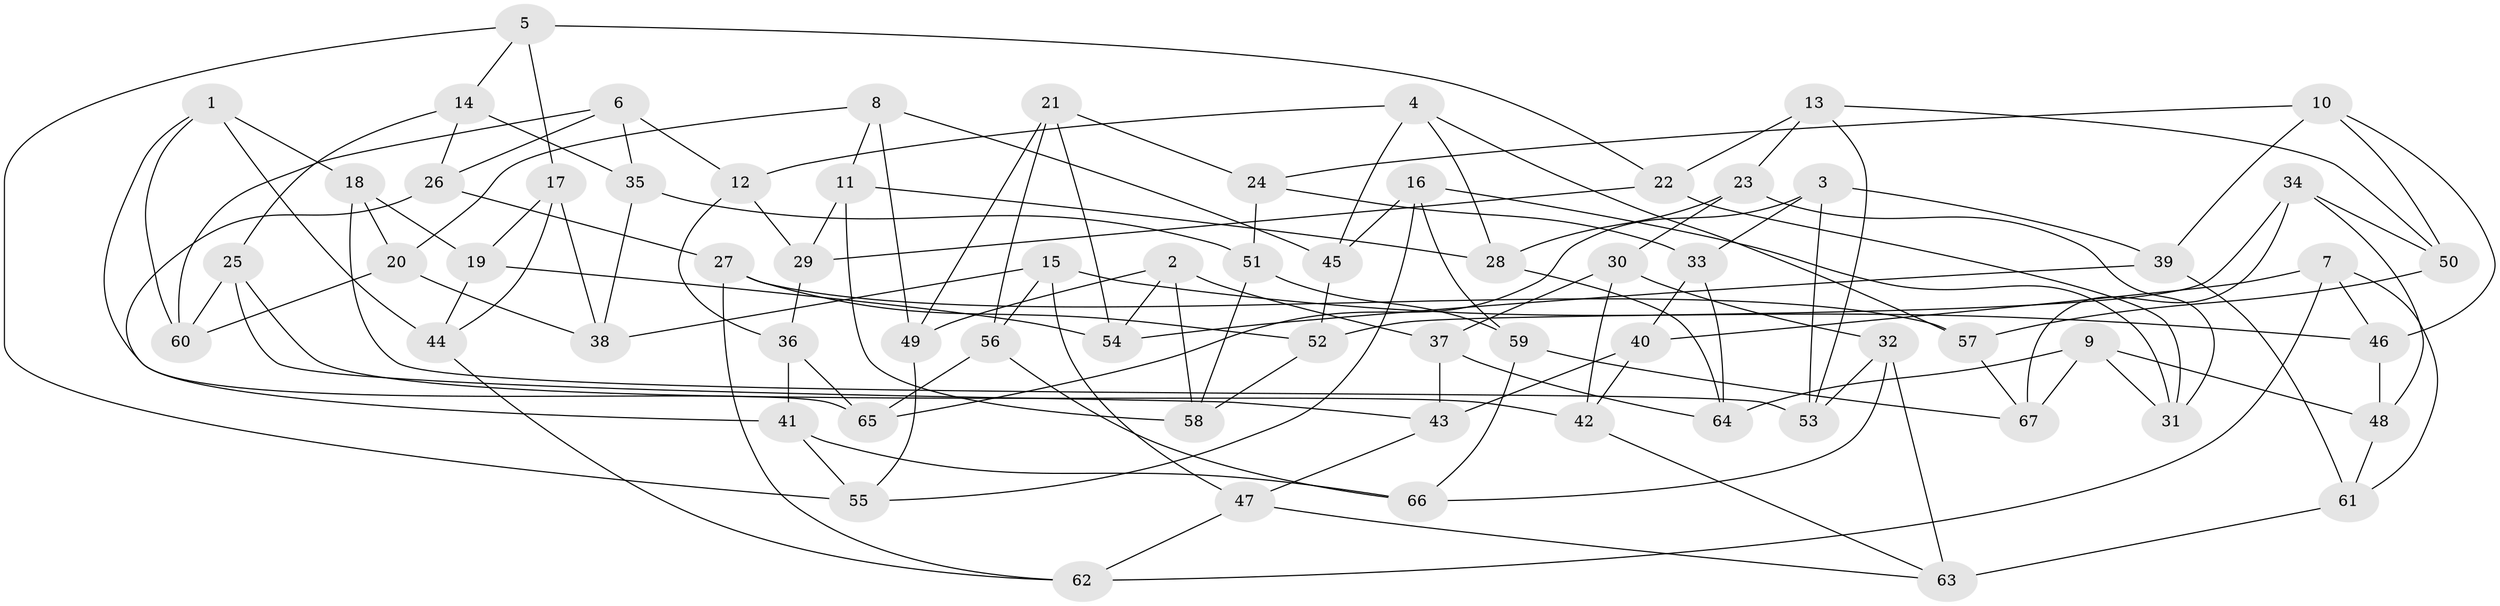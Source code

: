 // Generated by graph-tools (version 1.1) at 2025/50/03/09/25 03:50:44]
// undirected, 67 vertices, 134 edges
graph export_dot {
graph [start="1"]
  node [color=gray90,style=filled];
  1;
  2;
  3;
  4;
  5;
  6;
  7;
  8;
  9;
  10;
  11;
  12;
  13;
  14;
  15;
  16;
  17;
  18;
  19;
  20;
  21;
  22;
  23;
  24;
  25;
  26;
  27;
  28;
  29;
  30;
  31;
  32;
  33;
  34;
  35;
  36;
  37;
  38;
  39;
  40;
  41;
  42;
  43;
  44;
  45;
  46;
  47;
  48;
  49;
  50;
  51;
  52;
  53;
  54;
  55;
  56;
  57;
  58;
  59;
  60;
  61;
  62;
  63;
  64;
  65;
  66;
  67;
  1 -- 65;
  1 -- 44;
  1 -- 18;
  1 -- 60;
  2 -- 37;
  2 -- 49;
  2 -- 58;
  2 -- 54;
  3 -- 33;
  3 -- 65;
  3 -- 53;
  3 -- 39;
  4 -- 12;
  4 -- 57;
  4 -- 45;
  4 -- 28;
  5 -- 14;
  5 -- 55;
  5 -- 17;
  5 -- 22;
  6 -- 60;
  6 -- 26;
  6 -- 35;
  6 -- 12;
  7 -- 62;
  7 -- 61;
  7 -- 40;
  7 -- 46;
  8 -- 11;
  8 -- 49;
  8 -- 45;
  8 -- 20;
  9 -- 48;
  9 -- 67;
  9 -- 31;
  9 -- 64;
  10 -- 46;
  10 -- 24;
  10 -- 39;
  10 -- 50;
  11 -- 29;
  11 -- 28;
  11 -- 58;
  12 -- 29;
  12 -- 36;
  13 -- 23;
  13 -- 50;
  13 -- 22;
  13 -- 53;
  14 -- 25;
  14 -- 35;
  14 -- 26;
  15 -- 47;
  15 -- 46;
  15 -- 56;
  15 -- 38;
  16 -- 31;
  16 -- 45;
  16 -- 59;
  16 -- 55;
  17 -- 19;
  17 -- 44;
  17 -- 38;
  18 -- 19;
  18 -- 53;
  18 -- 20;
  19 -- 54;
  19 -- 44;
  20 -- 60;
  20 -- 38;
  21 -- 54;
  21 -- 49;
  21 -- 24;
  21 -- 56;
  22 -- 31;
  22 -- 29;
  23 -- 28;
  23 -- 31;
  23 -- 30;
  24 -- 51;
  24 -- 33;
  25 -- 60;
  25 -- 42;
  25 -- 43;
  26 -- 41;
  26 -- 27;
  27 -- 62;
  27 -- 57;
  27 -- 52;
  28 -- 64;
  29 -- 36;
  30 -- 32;
  30 -- 37;
  30 -- 42;
  32 -- 53;
  32 -- 63;
  32 -- 66;
  33 -- 64;
  33 -- 40;
  34 -- 67;
  34 -- 52;
  34 -- 50;
  34 -- 48;
  35 -- 51;
  35 -- 38;
  36 -- 65;
  36 -- 41;
  37 -- 64;
  37 -- 43;
  39 -- 61;
  39 -- 54;
  40 -- 42;
  40 -- 43;
  41 -- 55;
  41 -- 66;
  42 -- 63;
  43 -- 47;
  44 -- 62;
  45 -- 52;
  46 -- 48;
  47 -- 63;
  47 -- 62;
  48 -- 61;
  49 -- 55;
  50 -- 57;
  51 -- 58;
  51 -- 59;
  52 -- 58;
  56 -- 66;
  56 -- 65;
  57 -- 67;
  59 -- 67;
  59 -- 66;
  61 -- 63;
}
